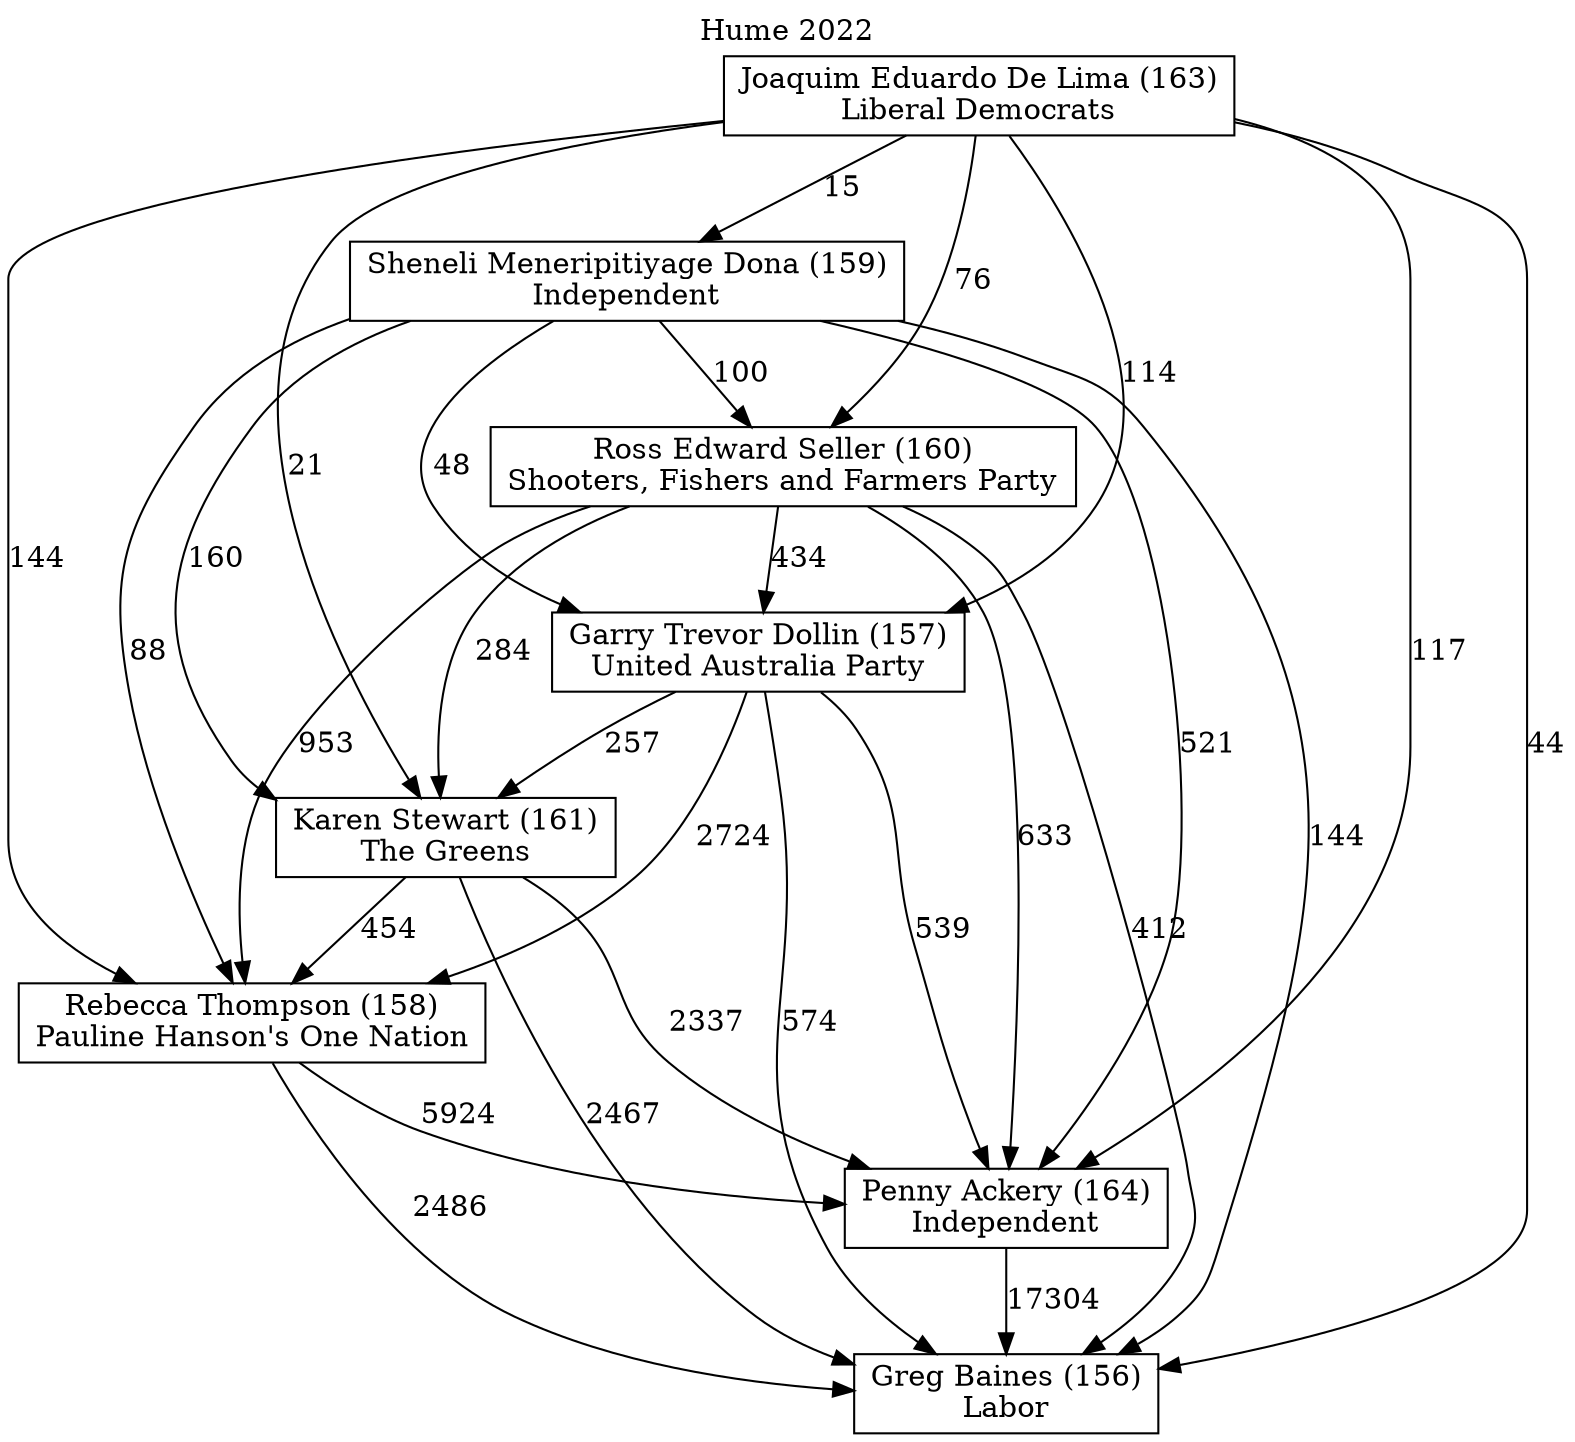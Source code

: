 // House preference flow
digraph "Greg Baines (156)_Hume_2022" {
	graph [label="Hume 2022" labelloc=t mclimit=10]
	node [shape=box]
	"Sheneli Meneripitiyage Dona (159)" [label="Sheneli Meneripitiyage Dona (159)
Independent"]
	"Ross Edward Seller (160)" [label="Ross Edward Seller (160)
Shooters, Fishers and Farmers Party"]
	"Karen Stewart (161)" [label="Karen Stewart (161)
The Greens"]
	"Penny Ackery (164)" [label="Penny Ackery (164)
Independent"]
	"Joaquim Eduardo De Lima (163)" [label="Joaquim Eduardo De Lima (163)
Liberal Democrats"]
	"Rebecca Thompson (158)" [label="Rebecca Thompson (158)
Pauline Hanson's One Nation"]
	"Garry Trevor Dollin (157)" [label="Garry Trevor Dollin (157)
United Australia Party"]
	"Greg Baines (156)" [label="Greg Baines (156)
Labor"]
	"Rebecca Thompson (158)" -> "Penny Ackery (164)" [label=5924]
	"Penny Ackery (164)" -> "Greg Baines (156)" [label=17304]
	"Karen Stewart (161)" -> "Penny Ackery (164)" [label=2337]
	"Ross Edward Seller (160)" -> "Greg Baines (156)" [label=412]
	"Karen Stewart (161)" -> "Greg Baines (156)" [label=2467]
	"Joaquim Eduardo De Lima (163)" -> "Garry Trevor Dollin (157)" [label=114]
	"Garry Trevor Dollin (157)" -> "Karen Stewart (161)" [label=257]
	"Garry Trevor Dollin (157)" -> "Rebecca Thompson (158)" [label=2724]
	"Sheneli Meneripitiyage Dona (159)" -> "Garry Trevor Dollin (157)" [label=48]
	"Sheneli Meneripitiyage Dona (159)" -> "Rebecca Thompson (158)" [label=88]
	"Garry Trevor Dollin (157)" -> "Penny Ackery (164)" [label=539]
	"Ross Edward Seller (160)" -> "Karen Stewart (161)" [label=284]
	"Joaquim Eduardo De Lima (163)" -> "Sheneli Meneripitiyage Dona (159)" [label=15]
	"Ross Edward Seller (160)" -> "Rebecca Thompson (158)" [label=953]
	"Sheneli Meneripitiyage Dona (159)" -> "Ross Edward Seller (160)" [label=100]
	"Karen Stewart (161)" -> "Rebecca Thompson (158)" [label=454]
	"Joaquim Eduardo De Lima (163)" -> "Penny Ackery (164)" [label=117]
	"Joaquim Eduardo De Lima (163)" -> "Greg Baines (156)" [label=44]
	"Sheneli Meneripitiyage Dona (159)" -> "Karen Stewart (161)" [label=160]
	"Ross Edward Seller (160)" -> "Garry Trevor Dollin (157)" [label=434]
	"Sheneli Meneripitiyage Dona (159)" -> "Greg Baines (156)" [label=144]
	"Joaquim Eduardo De Lima (163)" -> "Ross Edward Seller (160)" [label=76]
	"Sheneli Meneripitiyage Dona (159)" -> "Penny Ackery (164)" [label=521]
	"Joaquim Eduardo De Lima (163)" -> "Rebecca Thompson (158)" [label=144]
	"Rebecca Thompson (158)" -> "Greg Baines (156)" [label=2486]
	"Ross Edward Seller (160)" -> "Penny Ackery (164)" [label=633]
	"Joaquim Eduardo De Lima (163)" -> "Karen Stewart (161)" [label=21]
	"Garry Trevor Dollin (157)" -> "Greg Baines (156)" [label=574]
}
